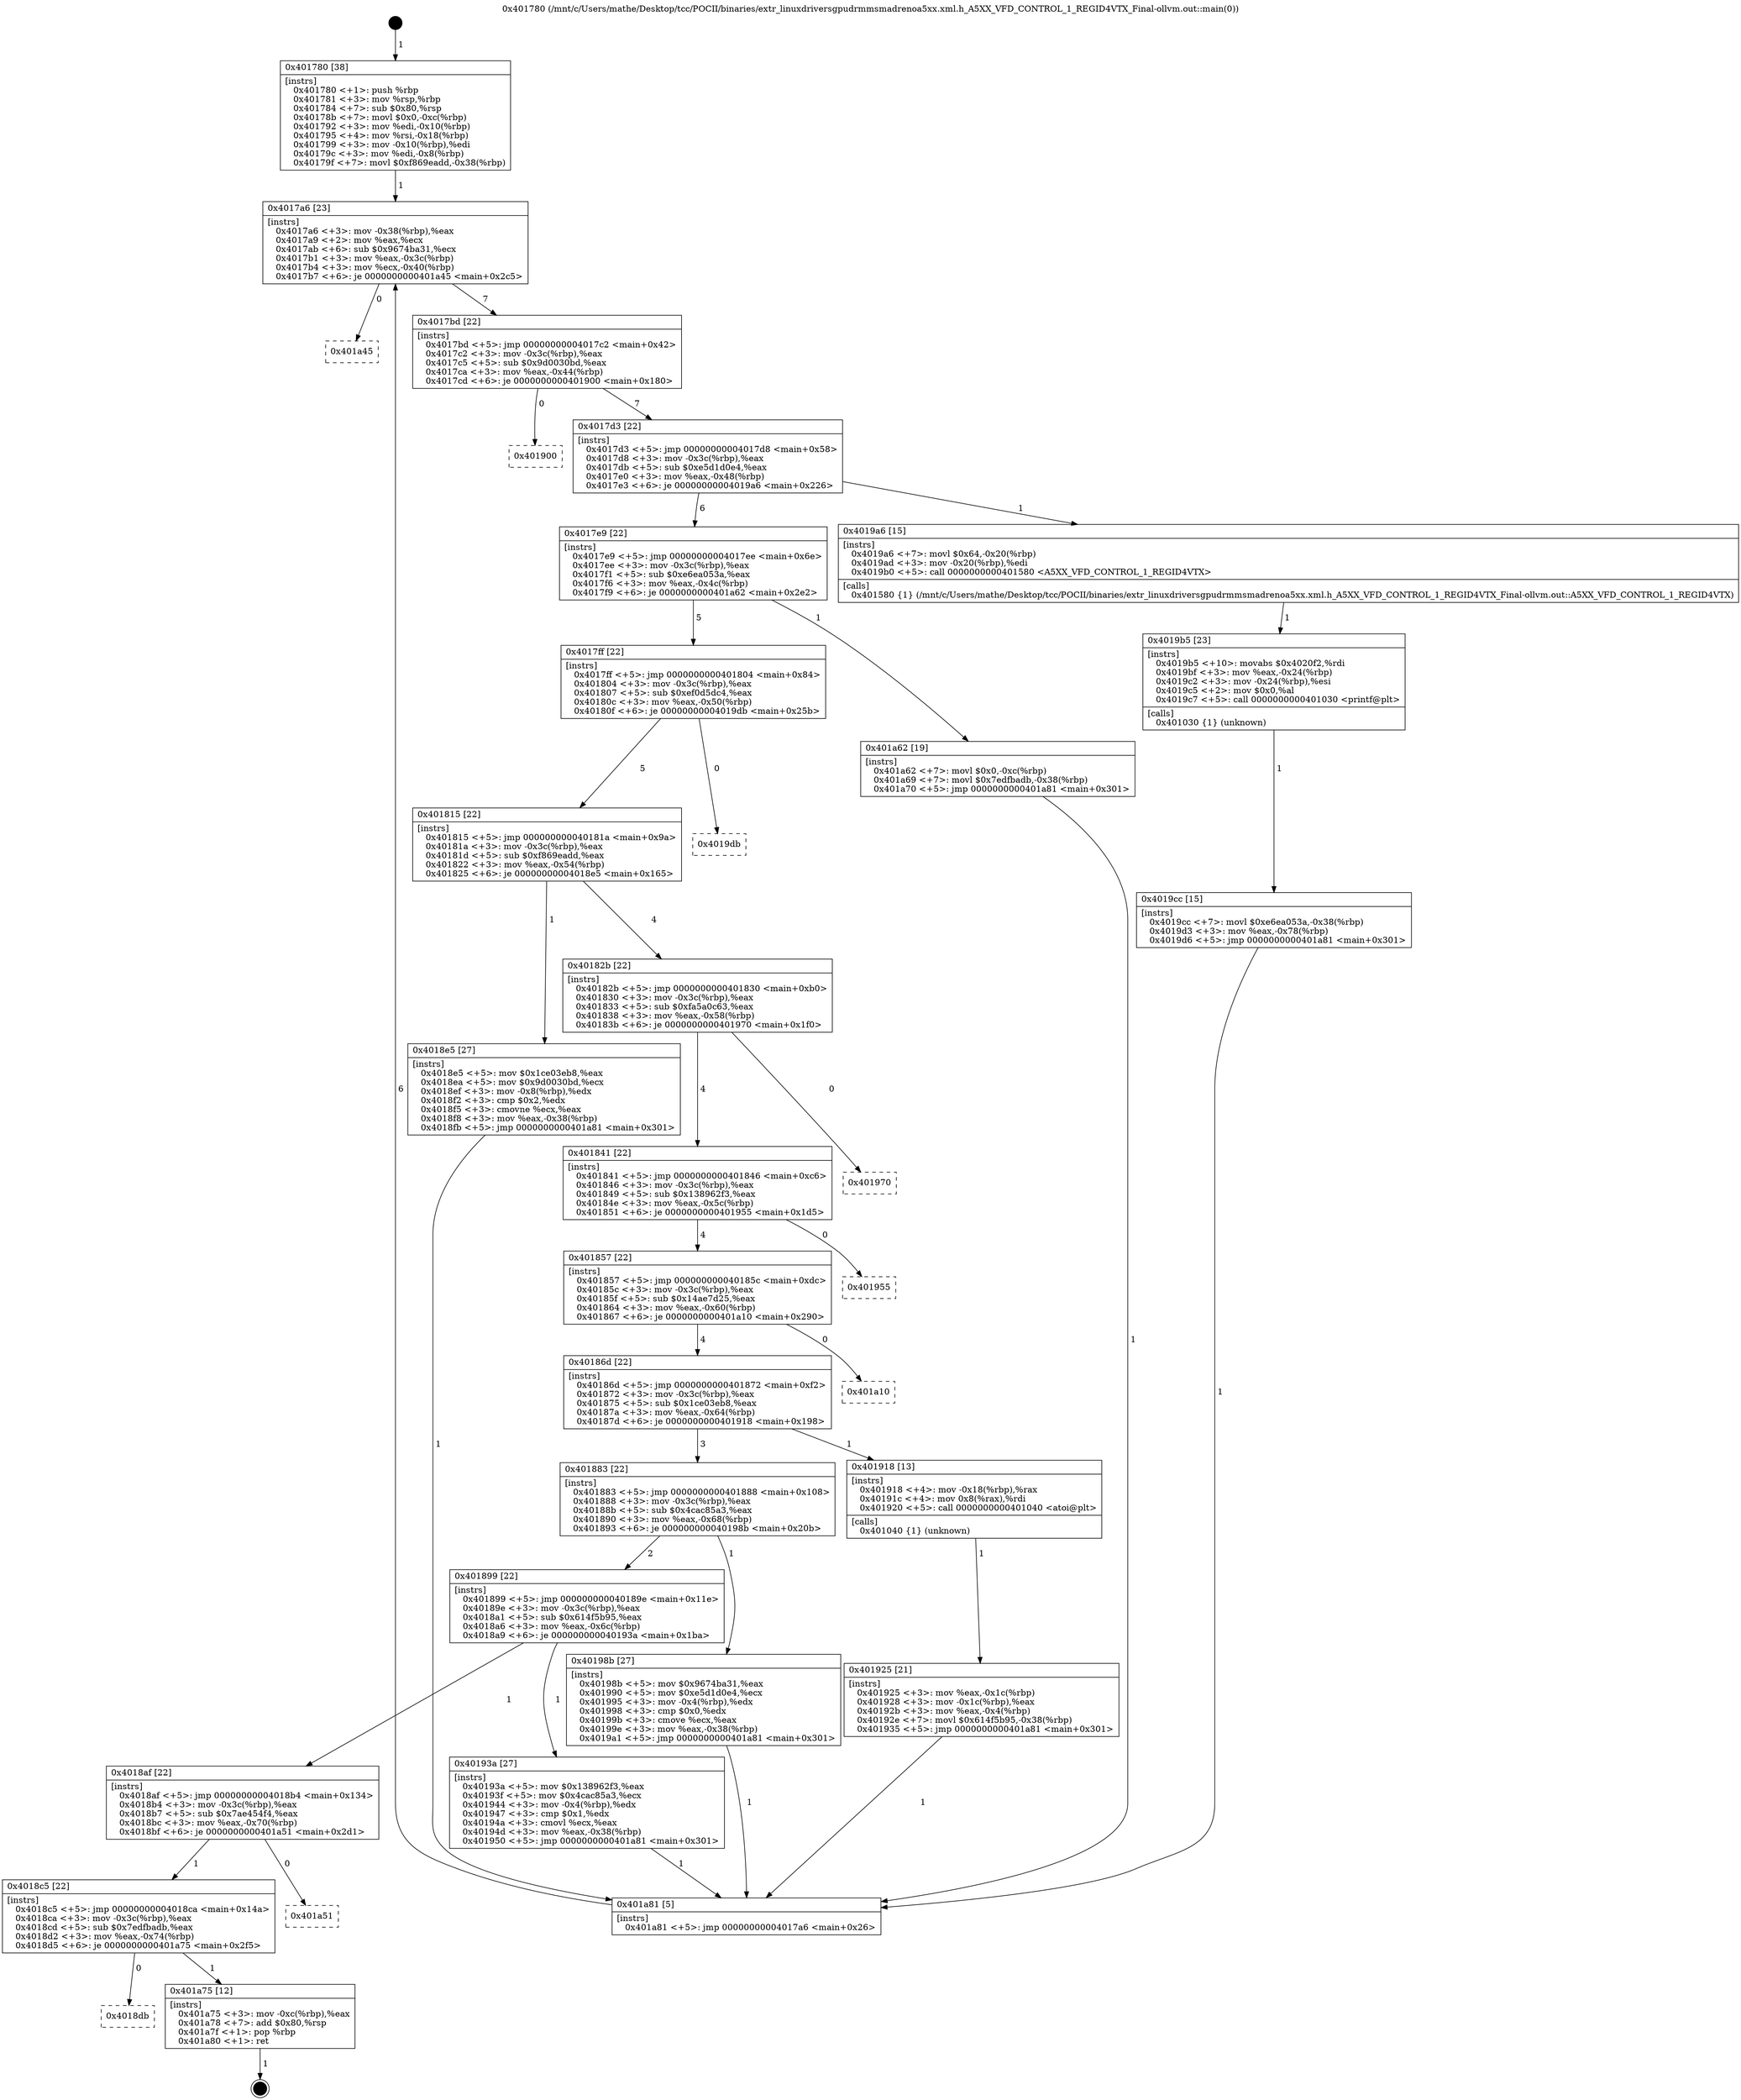 digraph "0x401780" {
  label = "0x401780 (/mnt/c/Users/mathe/Desktop/tcc/POCII/binaries/extr_linuxdriversgpudrmmsmadrenoa5xx.xml.h_A5XX_VFD_CONTROL_1_REGID4VTX_Final-ollvm.out::main(0))"
  labelloc = "t"
  node[shape=record]

  Entry [label="",width=0.3,height=0.3,shape=circle,fillcolor=black,style=filled]
  "0x4017a6" [label="{
     0x4017a6 [23]\l
     | [instrs]\l
     &nbsp;&nbsp;0x4017a6 \<+3\>: mov -0x38(%rbp),%eax\l
     &nbsp;&nbsp;0x4017a9 \<+2\>: mov %eax,%ecx\l
     &nbsp;&nbsp;0x4017ab \<+6\>: sub $0x9674ba31,%ecx\l
     &nbsp;&nbsp;0x4017b1 \<+3\>: mov %eax,-0x3c(%rbp)\l
     &nbsp;&nbsp;0x4017b4 \<+3\>: mov %ecx,-0x40(%rbp)\l
     &nbsp;&nbsp;0x4017b7 \<+6\>: je 0000000000401a45 \<main+0x2c5\>\l
  }"]
  "0x401a45" [label="{
     0x401a45\l
  }", style=dashed]
  "0x4017bd" [label="{
     0x4017bd [22]\l
     | [instrs]\l
     &nbsp;&nbsp;0x4017bd \<+5\>: jmp 00000000004017c2 \<main+0x42\>\l
     &nbsp;&nbsp;0x4017c2 \<+3\>: mov -0x3c(%rbp),%eax\l
     &nbsp;&nbsp;0x4017c5 \<+5\>: sub $0x9d0030bd,%eax\l
     &nbsp;&nbsp;0x4017ca \<+3\>: mov %eax,-0x44(%rbp)\l
     &nbsp;&nbsp;0x4017cd \<+6\>: je 0000000000401900 \<main+0x180\>\l
  }"]
  Exit [label="",width=0.3,height=0.3,shape=circle,fillcolor=black,style=filled,peripheries=2]
  "0x401900" [label="{
     0x401900\l
  }", style=dashed]
  "0x4017d3" [label="{
     0x4017d3 [22]\l
     | [instrs]\l
     &nbsp;&nbsp;0x4017d3 \<+5\>: jmp 00000000004017d8 \<main+0x58\>\l
     &nbsp;&nbsp;0x4017d8 \<+3\>: mov -0x3c(%rbp),%eax\l
     &nbsp;&nbsp;0x4017db \<+5\>: sub $0xe5d1d0e4,%eax\l
     &nbsp;&nbsp;0x4017e0 \<+3\>: mov %eax,-0x48(%rbp)\l
     &nbsp;&nbsp;0x4017e3 \<+6\>: je 00000000004019a6 \<main+0x226\>\l
  }"]
  "0x4018db" [label="{
     0x4018db\l
  }", style=dashed]
  "0x4019a6" [label="{
     0x4019a6 [15]\l
     | [instrs]\l
     &nbsp;&nbsp;0x4019a6 \<+7\>: movl $0x64,-0x20(%rbp)\l
     &nbsp;&nbsp;0x4019ad \<+3\>: mov -0x20(%rbp),%edi\l
     &nbsp;&nbsp;0x4019b0 \<+5\>: call 0000000000401580 \<A5XX_VFD_CONTROL_1_REGID4VTX\>\l
     | [calls]\l
     &nbsp;&nbsp;0x401580 \{1\} (/mnt/c/Users/mathe/Desktop/tcc/POCII/binaries/extr_linuxdriversgpudrmmsmadrenoa5xx.xml.h_A5XX_VFD_CONTROL_1_REGID4VTX_Final-ollvm.out::A5XX_VFD_CONTROL_1_REGID4VTX)\l
  }"]
  "0x4017e9" [label="{
     0x4017e9 [22]\l
     | [instrs]\l
     &nbsp;&nbsp;0x4017e9 \<+5\>: jmp 00000000004017ee \<main+0x6e\>\l
     &nbsp;&nbsp;0x4017ee \<+3\>: mov -0x3c(%rbp),%eax\l
     &nbsp;&nbsp;0x4017f1 \<+5\>: sub $0xe6ea053a,%eax\l
     &nbsp;&nbsp;0x4017f6 \<+3\>: mov %eax,-0x4c(%rbp)\l
     &nbsp;&nbsp;0x4017f9 \<+6\>: je 0000000000401a62 \<main+0x2e2\>\l
  }"]
  "0x401a75" [label="{
     0x401a75 [12]\l
     | [instrs]\l
     &nbsp;&nbsp;0x401a75 \<+3\>: mov -0xc(%rbp),%eax\l
     &nbsp;&nbsp;0x401a78 \<+7\>: add $0x80,%rsp\l
     &nbsp;&nbsp;0x401a7f \<+1\>: pop %rbp\l
     &nbsp;&nbsp;0x401a80 \<+1\>: ret\l
  }"]
  "0x401a62" [label="{
     0x401a62 [19]\l
     | [instrs]\l
     &nbsp;&nbsp;0x401a62 \<+7\>: movl $0x0,-0xc(%rbp)\l
     &nbsp;&nbsp;0x401a69 \<+7\>: movl $0x7edfbadb,-0x38(%rbp)\l
     &nbsp;&nbsp;0x401a70 \<+5\>: jmp 0000000000401a81 \<main+0x301\>\l
  }"]
  "0x4017ff" [label="{
     0x4017ff [22]\l
     | [instrs]\l
     &nbsp;&nbsp;0x4017ff \<+5\>: jmp 0000000000401804 \<main+0x84\>\l
     &nbsp;&nbsp;0x401804 \<+3\>: mov -0x3c(%rbp),%eax\l
     &nbsp;&nbsp;0x401807 \<+5\>: sub $0xef0d5dc4,%eax\l
     &nbsp;&nbsp;0x40180c \<+3\>: mov %eax,-0x50(%rbp)\l
     &nbsp;&nbsp;0x40180f \<+6\>: je 00000000004019db \<main+0x25b\>\l
  }"]
  "0x4018c5" [label="{
     0x4018c5 [22]\l
     | [instrs]\l
     &nbsp;&nbsp;0x4018c5 \<+5\>: jmp 00000000004018ca \<main+0x14a\>\l
     &nbsp;&nbsp;0x4018ca \<+3\>: mov -0x3c(%rbp),%eax\l
     &nbsp;&nbsp;0x4018cd \<+5\>: sub $0x7edfbadb,%eax\l
     &nbsp;&nbsp;0x4018d2 \<+3\>: mov %eax,-0x74(%rbp)\l
     &nbsp;&nbsp;0x4018d5 \<+6\>: je 0000000000401a75 \<main+0x2f5\>\l
  }"]
  "0x4019db" [label="{
     0x4019db\l
  }", style=dashed]
  "0x401815" [label="{
     0x401815 [22]\l
     | [instrs]\l
     &nbsp;&nbsp;0x401815 \<+5\>: jmp 000000000040181a \<main+0x9a\>\l
     &nbsp;&nbsp;0x40181a \<+3\>: mov -0x3c(%rbp),%eax\l
     &nbsp;&nbsp;0x40181d \<+5\>: sub $0xf869eadd,%eax\l
     &nbsp;&nbsp;0x401822 \<+3\>: mov %eax,-0x54(%rbp)\l
     &nbsp;&nbsp;0x401825 \<+6\>: je 00000000004018e5 \<main+0x165\>\l
  }"]
  "0x401a51" [label="{
     0x401a51\l
  }", style=dashed]
  "0x4018e5" [label="{
     0x4018e5 [27]\l
     | [instrs]\l
     &nbsp;&nbsp;0x4018e5 \<+5\>: mov $0x1ce03eb8,%eax\l
     &nbsp;&nbsp;0x4018ea \<+5\>: mov $0x9d0030bd,%ecx\l
     &nbsp;&nbsp;0x4018ef \<+3\>: mov -0x8(%rbp),%edx\l
     &nbsp;&nbsp;0x4018f2 \<+3\>: cmp $0x2,%edx\l
     &nbsp;&nbsp;0x4018f5 \<+3\>: cmovne %ecx,%eax\l
     &nbsp;&nbsp;0x4018f8 \<+3\>: mov %eax,-0x38(%rbp)\l
     &nbsp;&nbsp;0x4018fb \<+5\>: jmp 0000000000401a81 \<main+0x301\>\l
  }"]
  "0x40182b" [label="{
     0x40182b [22]\l
     | [instrs]\l
     &nbsp;&nbsp;0x40182b \<+5\>: jmp 0000000000401830 \<main+0xb0\>\l
     &nbsp;&nbsp;0x401830 \<+3\>: mov -0x3c(%rbp),%eax\l
     &nbsp;&nbsp;0x401833 \<+5\>: sub $0xfa5a0c63,%eax\l
     &nbsp;&nbsp;0x401838 \<+3\>: mov %eax,-0x58(%rbp)\l
     &nbsp;&nbsp;0x40183b \<+6\>: je 0000000000401970 \<main+0x1f0\>\l
  }"]
  "0x401a81" [label="{
     0x401a81 [5]\l
     | [instrs]\l
     &nbsp;&nbsp;0x401a81 \<+5\>: jmp 00000000004017a6 \<main+0x26\>\l
  }"]
  "0x401780" [label="{
     0x401780 [38]\l
     | [instrs]\l
     &nbsp;&nbsp;0x401780 \<+1\>: push %rbp\l
     &nbsp;&nbsp;0x401781 \<+3\>: mov %rsp,%rbp\l
     &nbsp;&nbsp;0x401784 \<+7\>: sub $0x80,%rsp\l
     &nbsp;&nbsp;0x40178b \<+7\>: movl $0x0,-0xc(%rbp)\l
     &nbsp;&nbsp;0x401792 \<+3\>: mov %edi,-0x10(%rbp)\l
     &nbsp;&nbsp;0x401795 \<+4\>: mov %rsi,-0x18(%rbp)\l
     &nbsp;&nbsp;0x401799 \<+3\>: mov -0x10(%rbp),%edi\l
     &nbsp;&nbsp;0x40179c \<+3\>: mov %edi,-0x8(%rbp)\l
     &nbsp;&nbsp;0x40179f \<+7\>: movl $0xf869eadd,-0x38(%rbp)\l
  }"]
  "0x4019cc" [label="{
     0x4019cc [15]\l
     | [instrs]\l
     &nbsp;&nbsp;0x4019cc \<+7\>: movl $0xe6ea053a,-0x38(%rbp)\l
     &nbsp;&nbsp;0x4019d3 \<+3\>: mov %eax,-0x78(%rbp)\l
     &nbsp;&nbsp;0x4019d6 \<+5\>: jmp 0000000000401a81 \<main+0x301\>\l
  }"]
  "0x401970" [label="{
     0x401970\l
  }", style=dashed]
  "0x401841" [label="{
     0x401841 [22]\l
     | [instrs]\l
     &nbsp;&nbsp;0x401841 \<+5\>: jmp 0000000000401846 \<main+0xc6\>\l
     &nbsp;&nbsp;0x401846 \<+3\>: mov -0x3c(%rbp),%eax\l
     &nbsp;&nbsp;0x401849 \<+5\>: sub $0x138962f3,%eax\l
     &nbsp;&nbsp;0x40184e \<+3\>: mov %eax,-0x5c(%rbp)\l
     &nbsp;&nbsp;0x401851 \<+6\>: je 0000000000401955 \<main+0x1d5\>\l
  }"]
  "0x4019b5" [label="{
     0x4019b5 [23]\l
     | [instrs]\l
     &nbsp;&nbsp;0x4019b5 \<+10\>: movabs $0x4020f2,%rdi\l
     &nbsp;&nbsp;0x4019bf \<+3\>: mov %eax,-0x24(%rbp)\l
     &nbsp;&nbsp;0x4019c2 \<+3\>: mov -0x24(%rbp),%esi\l
     &nbsp;&nbsp;0x4019c5 \<+2\>: mov $0x0,%al\l
     &nbsp;&nbsp;0x4019c7 \<+5\>: call 0000000000401030 \<printf@plt\>\l
     | [calls]\l
     &nbsp;&nbsp;0x401030 \{1\} (unknown)\l
  }"]
  "0x401955" [label="{
     0x401955\l
  }", style=dashed]
  "0x401857" [label="{
     0x401857 [22]\l
     | [instrs]\l
     &nbsp;&nbsp;0x401857 \<+5\>: jmp 000000000040185c \<main+0xdc\>\l
     &nbsp;&nbsp;0x40185c \<+3\>: mov -0x3c(%rbp),%eax\l
     &nbsp;&nbsp;0x40185f \<+5\>: sub $0x14ae7d25,%eax\l
     &nbsp;&nbsp;0x401864 \<+3\>: mov %eax,-0x60(%rbp)\l
     &nbsp;&nbsp;0x401867 \<+6\>: je 0000000000401a10 \<main+0x290\>\l
  }"]
  "0x4018af" [label="{
     0x4018af [22]\l
     | [instrs]\l
     &nbsp;&nbsp;0x4018af \<+5\>: jmp 00000000004018b4 \<main+0x134\>\l
     &nbsp;&nbsp;0x4018b4 \<+3\>: mov -0x3c(%rbp),%eax\l
     &nbsp;&nbsp;0x4018b7 \<+5\>: sub $0x7ae454f4,%eax\l
     &nbsp;&nbsp;0x4018bc \<+3\>: mov %eax,-0x70(%rbp)\l
     &nbsp;&nbsp;0x4018bf \<+6\>: je 0000000000401a51 \<main+0x2d1\>\l
  }"]
  "0x401a10" [label="{
     0x401a10\l
  }", style=dashed]
  "0x40186d" [label="{
     0x40186d [22]\l
     | [instrs]\l
     &nbsp;&nbsp;0x40186d \<+5\>: jmp 0000000000401872 \<main+0xf2\>\l
     &nbsp;&nbsp;0x401872 \<+3\>: mov -0x3c(%rbp),%eax\l
     &nbsp;&nbsp;0x401875 \<+5\>: sub $0x1ce03eb8,%eax\l
     &nbsp;&nbsp;0x40187a \<+3\>: mov %eax,-0x64(%rbp)\l
     &nbsp;&nbsp;0x40187d \<+6\>: je 0000000000401918 \<main+0x198\>\l
  }"]
  "0x40193a" [label="{
     0x40193a [27]\l
     | [instrs]\l
     &nbsp;&nbsp;0x40193a \<+5\>: mov $0x138962f3,%eax\l
     &nbsp;&nbsp;0x40193f \<+5\>: mov $0x4cac85a3,%ecx\l
     &nbsp;&nbsp;0x401944 \<+3\>: mov -0x4(%rbp),%edx\l
     &nbsp;&nbsp;0x401947 \<+3\>: cmp $0x1,%edx\l
     &nbsp;&nbsp;0x40194a \<+3\>: cmovl %ecx,%eax\l
     &nbsp;&nbsp;0x40194d \<+3\>: mov %eax,-0x38(%rbp)\l
     &nbsp;&nbsp;0x401950 \<+5\>: jmp 0000000000401a81 \<main+0x301\>\l
  }"]
  "0x401918" [label="{
     0x401918 [13]\l
     | [instrs]\l
     &nbsp;&nbsp;0x401918 \<+4\>: mov -0x18(%rbp),%rax\l
     &nbsp;&nbsp;0x40191c \<+4\>: mov 0x8(%rax),%rdi\l
     &nbsp;&nbsp;0x401920 \<+5\>: call 0000000000401040 \<atoi@plt\>\l
     | [calls]\l
     &nbsp;&nbsp;0x401040 \{1\} (unknown)\l
  }"]
  "0x401883" [label="{
     0x401883 [22]\l
     | [instrs]\l
     &nbsp;&nbsp;0x401883 \<+5\>: jmp 0000000000401888 \<main+0x108\>\l
     &nbsp;&nbsp;0x401888 \<+3\>: mov -0x3c(%rbp),%eax\l
     &nbsp;&nbsp;0x40188b \<+5\>: sub $0x4cac85a3,%eax\l
     &nbsp;&nbsp;0x401890 \<+3\>: mov %eax,-0x68(%rbp)\l
     &nbsp;&nbsp;0x401893 \<+6\>: je 000000000040198b \<main+0x20b\>\l
  }"]
  "0x401925" [label="{
     0x401925 [21]\l
     | [instrs]\l
     &nbsp;&nbsp;0x401925 \<+3\>: mov %eax,-0x1c(%rbp)\l
     &nbsp;&nbsp;0x401928 \<+3\>: mov -0x1c(%rbp),%eax\l
     &nbsp;&nbsp;0x40192b \<+3\>: mov %eax,-0x4(%rbp)\l
     &nbsp;&nbsp;0x40192e \<+7\>: movl $0x614f5b95,-0x38(%rbp)\l
     &nbsp;&nbsp;0x401935 \<+5\>: jmp 0000000000401a81 \<main+0x301\>\l
  }"]
  "0x401899" [label="{
     0x401899 [22]\l
     | [instrs]\l
     &nbsp;&nbsp;0x401899 \<+5\>: jmp 000000000040189e \<main+0x11e\>\l
     &nbsp;&nbsp;0x40189e \<+3\>: mov -0x3c(%rbp),%eax\l
     &nbsp;&nbsp;0x4018a1 \<+5\>: sub $0x614f5b95,%eax\l
     &nbsp;&nbsp;0x4018a6 \<+3\>: mov %eax,-0x6c(%rbp)\l
     &nbsp;&nbsp;0x4018a9 \<+6\>: je 000000000040193a \<main+0x1ba\>\l
  }"]
  "0x40198b" [label="{
     0x40198b [27]\l
     | [instrs]\l
     &nbsp;&nbsp;0x40198b \<+5\>: mov $0x9674ba31,%eax\l
     &nbsp;&nbsp;0x401990 \<+5\>: mov $0xe5d1d0e4,%ecx\l
     &nbsp;&nbsp;0x401995 \<+3\>: mov -0x4(%rbp),%edx\l
     &nbsp;&nbsp;0x401998 \<+3\>: cmp $0x0,%edx\l
     &nbsp;&nbsp;0x40199b \<+3\>: cmove %ecx,%eax\l
     &nbsp;&nbsp;0x40199e \<+3\>: mov %eax,-0x38(%rbp)\l
     &nbsp;&nbsp;0x4019a1 \<+5\>: jmp 0000000000401a81 \<main+0x301\>\l
  }"]
  Entry -> "0x401780" [label=" 1"]
  "0x4017a6" -> "0x401a45" [label=" 0"]
  "0x4017a6" -> "0x4017bd" [label=" 7"]
  "0x401a75" -> Exit [label=" 1"]
  "0x4017bd" -> "0x401900" [label=" 0"]
  "0x4017bd" -> "0x4017d3" [label=" 7"]
  "0x4018c5" -> "0x4018db" [label=" 0"]
  "0x4017d3" -> "0x4019a6" [label=" 1"]
  "0x4017d3" -> "0x4017e9" [label=" 6"]
  "0x4018c5" -> "0x401a75" [label=" 1"]
  "0x4017e9" -> "0x401a62" [label=" 1"]
  "0x4017e9" -> "0x4017ff" [label=" 5"]
  "0x4018af" -> "0x4018c5" [label=" 1"]
  "0x4017ff" -> "0x4019db" [label=" 0"]
  "0x4017ff" -> "0x401815" [label=" 5"]
  "0x4018af" -> "0x401a51" [label=" 0"]
  "0x401815" -> "0x4018e5" [label=" 1"]
  "0x401815" -> "0x40182b" [label=" 4"]
  "0x4018e5" -> "0x401a81" [label=" 1"]
  "0x401780" -> "0x4017a6" [label=" 1"]
  "0x401a81" -> "0x4017a6" [label=" 6"]
  "0x401a62" -> "0x401a81" [label=" 1"]
  "0x40182b" -> "0x401970" [label=" 0"]
  "0x40182b" -> "0x401841" [label=" 4"]
  "0x4019cc" -> "0x401a81" [label=" 1"]
  "0x401841" -> "0x401955" [label=" 0"]
  "0x401841" -> "0x401857" [label=" 4"]
  "0x4019b5" -> "0x4019cc" [label=" 1"]
  "0x401857" -> "0x401a10" [label=" 0"]
  "0x401857" -> "0x40186d" [label=" 4"]
  "0x4019a6" -> "0x4019b5" [label=" 1"]
  "0x40186d" -> "0x401918" [label=" 1"]
  "0x40186d" -> "0x401883" [label=" 3"]
  "0x401918" -> "0x401925" [label=" 1"]
  "0x401925" -> "0x401a81" [label=" 1"]
  "0x40198b" -> "0x401a81" [label=" 1"]
  "0x401883" -> "0x40198b" [label=" 1"]
  "0x401883" -> "0x401899" [label=" 2"]
  "0x40193a" -> "0x401a81" [label=" 1"]
  "0x401899" -> "0x40193a" [label=" 1"]
  "0x401899" -> "0x4018af" [label=" 1"]
}
